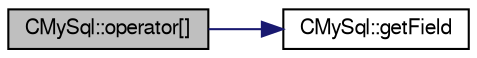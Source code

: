 digraph G
{
  edge [fontname="FreeSans",fontsize="10",labelfontname="FreeSans",labelfontsize="10"];
  node [fontname="FreeSans",fontsize="10",shape=record];
  rankdir=LR;
  Node1 [label="CMySql::operator[]",height=0.2,width=0.4,color="black", fillcolor="grey75", style="filled" fontcolor="black"];
  Node1 -> Node2 [color="midnightblue",fontsize="10",style="solid"];
  Node2 [label="CMySql::getField",height=0.2,width=0.4,color="black", fillcolor="white", style="filled",URL="$classCMySql.html#a47f9180acc8779dce03902cf3edcc598",tooltip="필드명에 해당하는 데이터 출력"];
}

